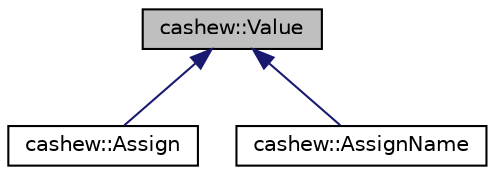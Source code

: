 digraph "cashew::Value"
{
  edge [fontname="Helvetica",fontsize="10",labelfontname="Helvetica",labelfontsize="10"];
  node [fontname="Helvetica",fontsize="10",shape=record];
  Node0 [label="cashew::Value",height=0.2,width=0.4,color="black", fillcolor="grey75", style="filled", fontcolor="black"];
  Node0 -> Node1 [dir="back",color="midnightblue",fontsize="10",style="solid"];
  Node1 [label="cashew::Assign",height=0.2,width=0.4,color="black", fillcolor="white", style="filled",URL="$structcashew_1_1_assign.html"];
  Node0 -> Node2 [dir="back",color="midnightblue",fontsize="10",style="solid"];
  Node2 [label="cashew::AssignName",height=0.2,width=0.4,color="black", fillcolor="white", style="filled",URL="$structcashew_1_1_assign_name.html"];
}

